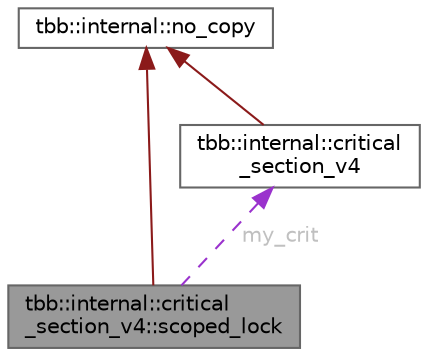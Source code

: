 digraph "tbb::internal::critical_section_v4::scoped_lock"
{
 // LATEX_PDF_SIZE
  bgcolor="transparent";
  edge [fontname=Helvetica,fontsize=10,labelfontname=Helvetica,labelfontsize=10];
  node [fontname=Helvetica,fontsize=10,shape=box,height=0.2,width=0.4];
  Node1 [id="Node000001",label="tbb::internal::critical\l_section_v4::scoped_lock",height=0.2,width=0.4,color="gray40", fillcolor="grey60", style="filled", fontcolor="black",tooltip=" "];
  Node2 -> Node1 [id="edge1_Node000001_Node000002",dir="back",color="firebrick4",style="solid",tooltip=" "];
  Node2 [id="Node000002",label="tbb::internal::no_copy",height=0.2,width=0.4,color="gray40", fillcolor="white", style="filled",tooltip=" "];
  Node3 -> Node1 [id="edge2_Node000001_Node000003",dir="back",color="darkorchid3",style="dashed",tooltip=" ",label=" my_crit",fontcolor="grey" ];
  Node3 [id="Node000003",label="tbb::internal::critical\l_section_v4",height=0.2,width=0.4,color="gray40", fillcolor="white", style="filled",URL="$classtbb_1_1internal_1_1critical__section__v4.html",tooltip=" "];
  Node2 -> Node3 [id="edge3_Node000003_Node000002",dir="back",color="firebrick4",style="solid",tooltip=" "];
}
